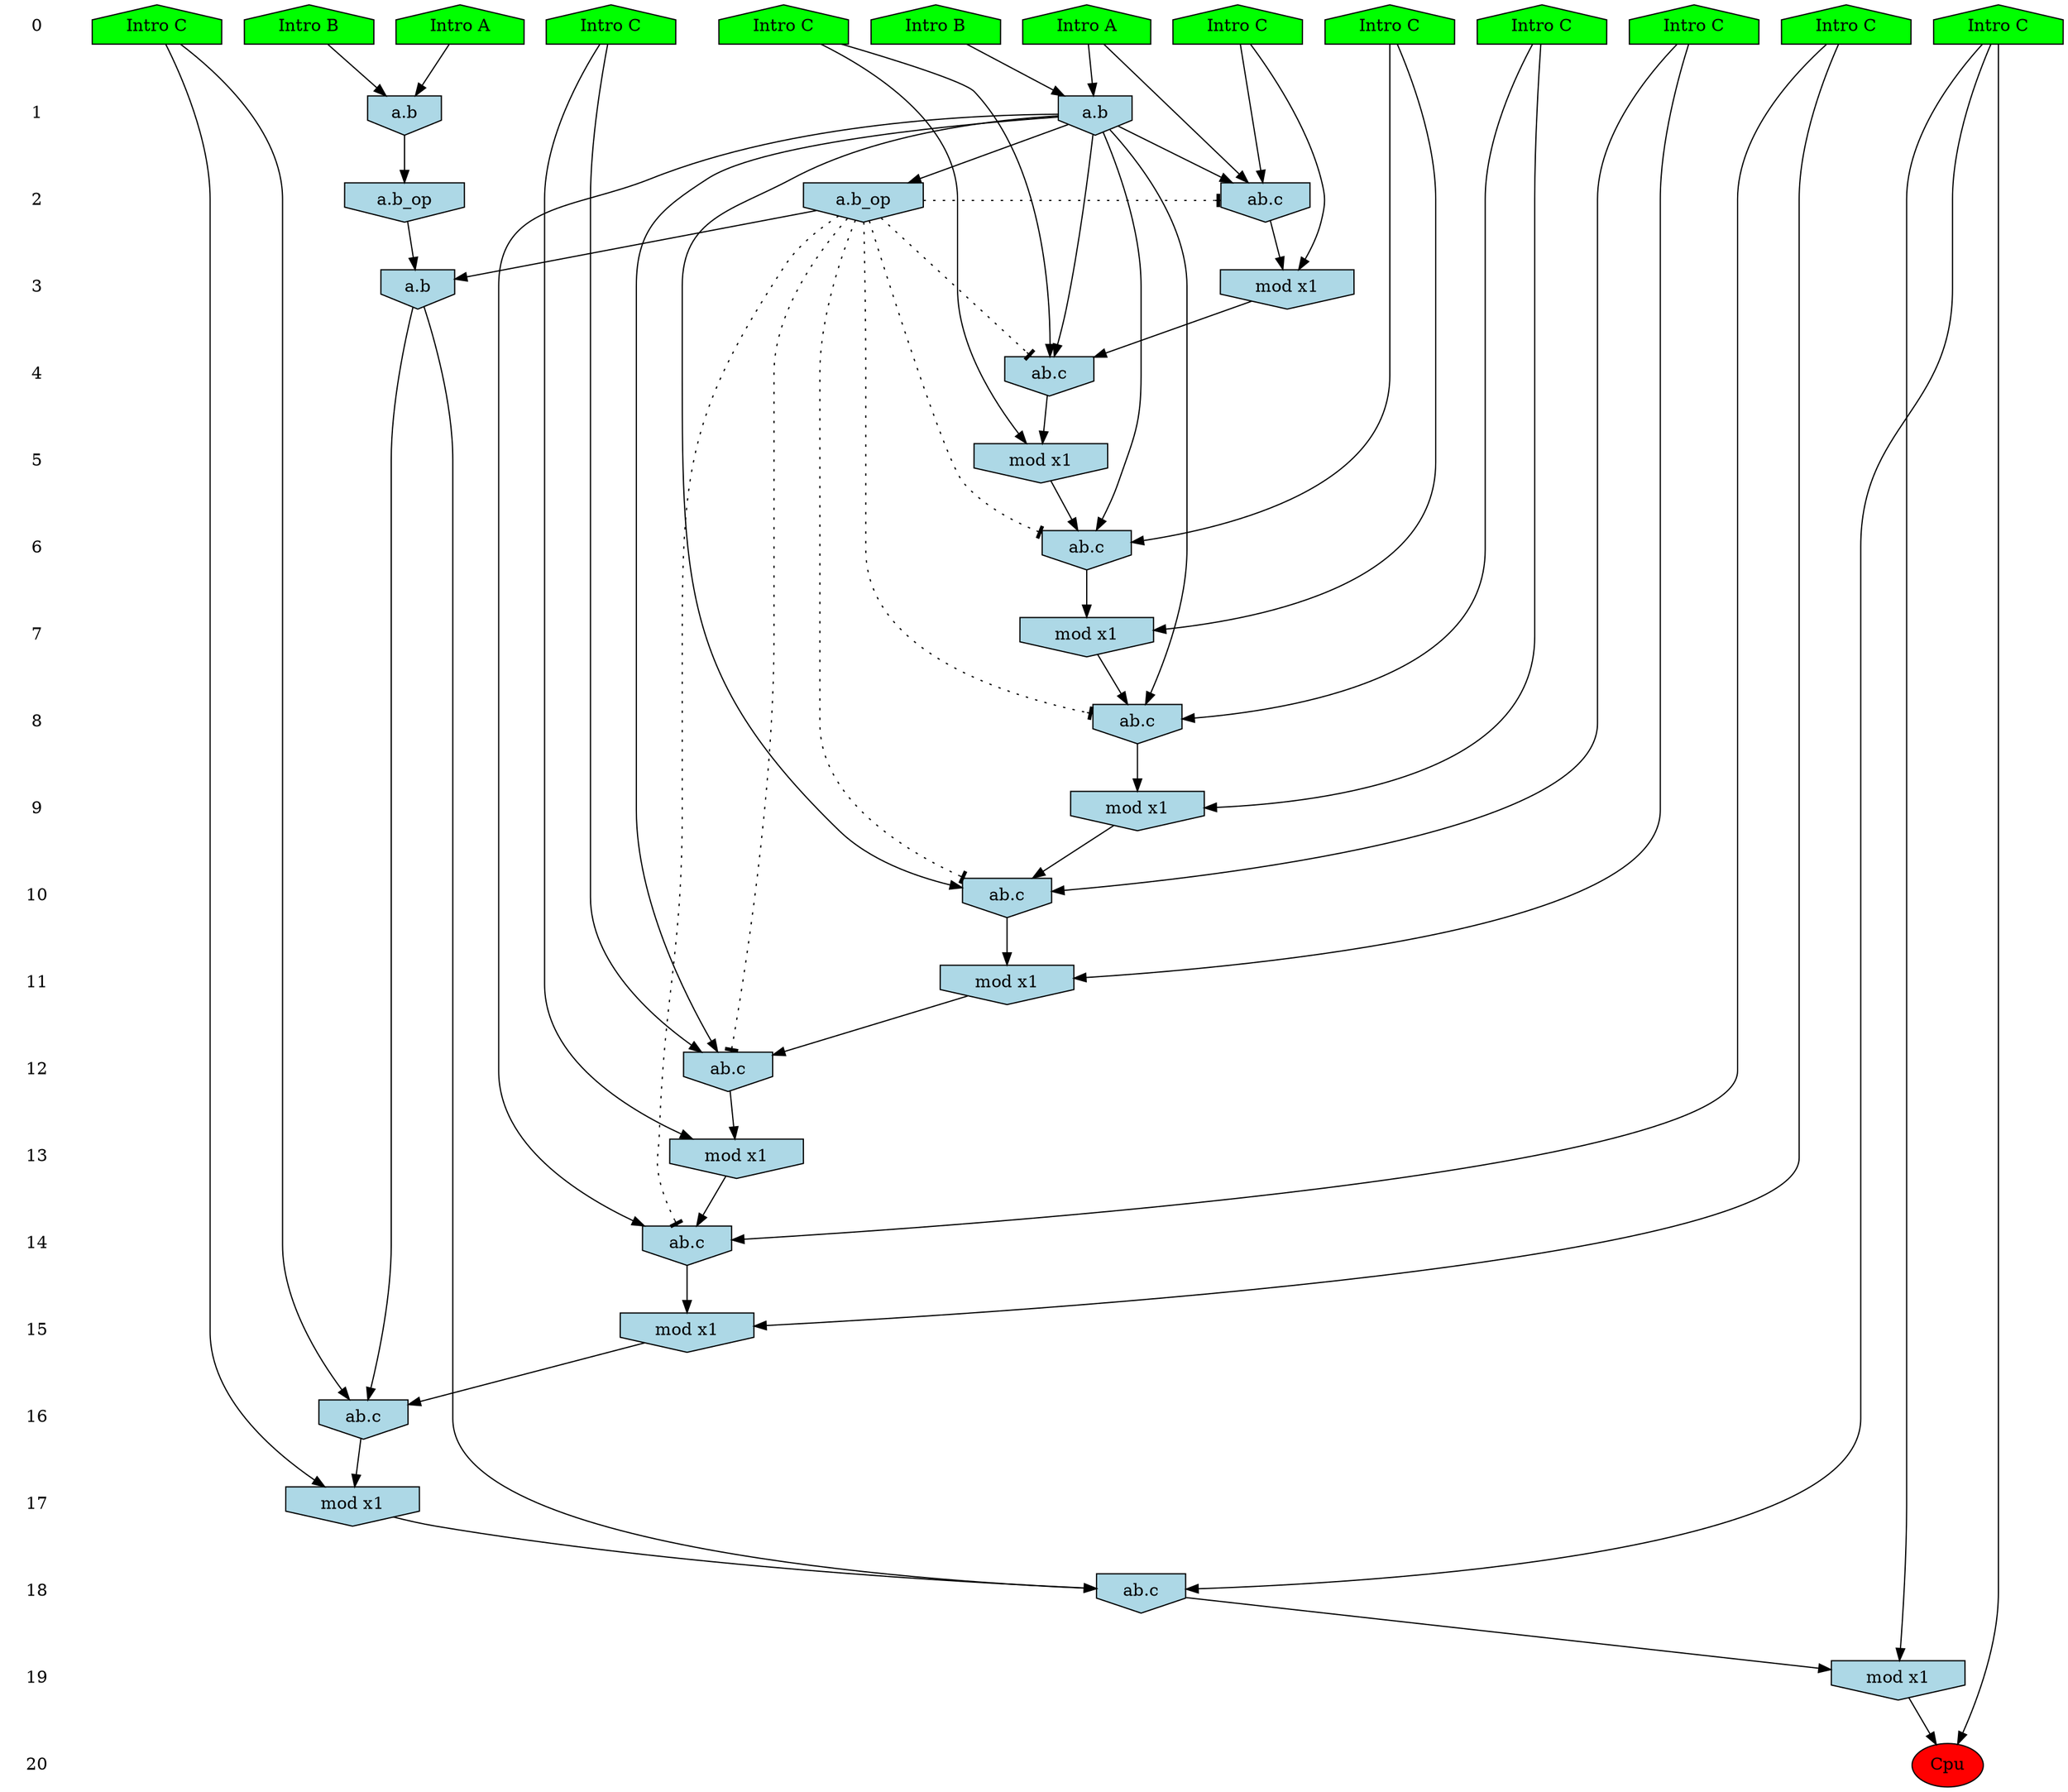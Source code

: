 /* Compression of 1 causal flows obtained in average at 2.077526E+01 t.u */
/* Compressed causal flows were: [3884] */
digraph G{
 ranksep=.5 ; 
{ rank = same ; "0" [shape=plaintext] ; node_1 [label ="Intro A", shape=house, style=filled, fillcolor=green] ;
node_2 [label ="Intro B", shape=house, style=filled, fillcolor=green] ;
node_3 [label ="Intro B", shape=house, style=filled, fillcolor=green] ;
node_4 [label ="Intro A", shape=house, style=filled, fillcolor=green] ;
node_5 [label ="Intro C", shape=house, style=filled, fillcolor=green] ;
node_6 [label ="Intro C", shape=house, style=filled, fillcolor=green] ;
node_7 [label ="Intro C", shape=house, style=filled, fillcolor=green] ;
node_8 [label ="Intro C", shape=house, style=filled, fillcolor=green] ;
node_9 [label ="Intro C", shape=house, style=filled, fillcolor=green] ;
node_10 [label ="Intro C", shape=house, style=filled, fillcolor=green] ;
node_11 [label ="Intro C", shape=house, style=filled, fillcolor=green] ;
node_12 [label ="Intro C", shape=house, style=filled, fillcolor=green] ;
node_13 [label ="Intro C", shape=house, style=filled, fillcolor=green] ;
}
{ rank = same ; "1" [shape=plaintext] ; node_14 [label="a.b", shape=invhouse, style=filled, fillcolor = lightblue] ;
node_19 [label="a.b", shape=invhouse, style=filled, fillcolor = lightblue] ;
}
{ rank = same ; "2" [shape=plaintext] ; node_15 [label="ab.c", shape=invhouse, style=filled, fillcolor = lightblue] ;
node_29 [label="a.b_op", shape=invhouse, style=filled, fillcolor = lightblue] ;
node_30 [label="a.b_op", shape=invhouse, style=filled, fillcolor = lightblue] ;
}
{ rank = same ; "3" [shape=plaintext] ; node_16 [label="mod x1", shape=invhouse, style=filled, fillcolor = lightblue] ;
node_32 [label="a.b", shape=invhouse, style=filled, fillcolor = lightblue] ;
}
{ rank = same ; "4" [shape=plaintext] ; node_17 [label="ab.c", shape=invhouse, style=filled, fillcolor = lightblue] ;
}
{ rank = same ; "5" [shape=plaintext] ; node_18 [label="mod x1", shape=invhouse, style=filled, fillcolor = lightblue] ;
}
{ rank = same ; "6" [shape=plaintext] ; node_20 [label="ab.c", shape=invhouse, style=filled, fillcolor = lightblue] ;
}
{ rank = same ; "7" [shape=plaintext] ; node_21 [label="mod x1", shape=invhouse, style=filled, fillcolor = lightblue] ;
}
{ rank = same ; "8" [shape=plaintext] ; node_22 [label="ab.c", shape=invhouse, style=filled, fillcolor = lightblue] ;
}
{ rank = same ; "9" [shape=plaintext] ; node_23 [label="mod x1", shape=invhouse, style=filled, fillcolor = lightblue] ;
}
{ rank = same ; "10" [shape=plaintext] ; node_24 [label="ab.c", shape=invhouse, style=filled, fillcolor = lightblue] ;
}
{ rank = same ; "11" [shape=plaintext] ; node_25 [label="mod x1", shape=invhouse, style=filled, fillcolor = lightblue] ;
}
{ rank = same ; "12" [shape=plaintext] ; node_26 [label="ab.c", shape=invhouse, style=filled, fillcolor = lightblue] ;
}
{ rank = same ; "13" [shape=plaintext] ; node_27 [label="mod x1", shape=invhouse, style=filled, fillcolor = lightblue] ;
}
{ rank = same ; "14" [shape=plaintext] ; node_28 [label="ab.c", shape=invhouse, style=filled, fillcolor = lightblue] ;
}
{ rank = same ; "15" [shape=plaintext] ; node_31 [label="mod x1", shape=invhouse, style=filled, fillcolor = lightblue] ;
}
{ rank = same ; "16" [shape=plaintext] ; node_33 [label="ab.c", shape=invhouse, style=filled, fillcolor = lightblue] ;
}
{ rank = same ; "17" [shape=plaintext] ; node_34 [label="mod x1", shape=invhouse, style=filled, fillcolor = lightblue] ;
}
{ rank = same ; "18" [shape=plaintext] ; node_35 [label="ab.c", shape=invhouse, style=filled, fillcolor = lightblue] ;
}
{ rank = same ; "19" [shape=plaintext] ; node_36 [label="mod x1", shape=invhouse, style=filled, fillcolor = lightblue] ;
}
{ rank = same ; "20" [shape=plaintext] ; node_37 [label ="Cpu", style=filled, fillcolor=red] ;
}
"0" -> "1" [style="invis"]; 
"1" -> "2" [style="invis"]; 
"2" -> "3" [style="invis"]; 
"3" -> "4" [style="invis"]; 
"4" -> "5" [style="invis"]; 
"5" -> "6" [style="invis"]; 
"6" -> "7" [style="invis"]; 
"7" -> "8" [style="invis"]; 
"8" -> "9" [style="invis"]; 
"9" -> "10" [style="invis"]; 
"10" -> "11" [style="invis"]; 
"11" -> "12" [style="invis"]; 
"12" -> "13" [style="invis"]; 
"13" -> "14" [style="invis"]; 
"14" -> "15" [style="invis"]; 
"15" -> "16" [style="invis"]; 
"16" -> "17" [style="invis"]; 
"17" -> "18" [style="invis"]; 
"18" -> "19" [style="invis"]; 
"19" -> "20" [style="invis"]; 
node_1 -> node_14
node_2 -> node_14
node_1 -> node_15
node_10 -> node_15
node_14 -> node_15
node_10 -> node_16
node_15 -> node_16
node_9 -> node_17
node_14 -> node_17
node_16 -> node_17
node_9 -> node_18
node_17 -> node_18
node_3 -> node_19
node_4 -> node_19
node_6 -> node_20
node_14 -> node_20
node_18 -> node_20
node_6 -> node_21
node_20 -> node_21
node_7 -> node_22
node_14 -> node_22
node_21 -> node_22
node_7 -> node_23
node_22 -> node_23
node_13 -> node_24
node_14 -> node_24
node_23 -> node_24
node_13 -> node_25
node_24 -> node_25
node_8 -> node_26
node_14 -> node_26
node_25 -> node_26
node_8 -> node_27
node_26 -> node_27
node_11 -> node_28
node_14 -> node_28
node_27 -> node_28
node_19 -> node_29
node_14 -> node_30
node_11 -> node_31
node_28 -> node_31
node_29 -> node_32
node_30 -> node_32
node_12 -> node_33
node_31 -> node_33
node_32 -> node_33
node_12 -> node_34
node_33 -> node_34
node_5 -> node_35
node_32 -> node_35
node_34 -> node_35
node_5 -> node_36
node_35 -> node_36
node_5 -> node_37
node_36 -> node_37
node_30 -> node_24 [style=dotted, arrowhead = tee] 
node_30 -> node_26 [style=dotted, arrowhead = tee] 
node_30 -> node_28 [style=dotted, arrowhead = tee] 
node_30 -> node_22 [style=dotted, arrowhead = tee] 
node_30 -> node_20 [style=dotted, arrowhead = tee] 
node_30 -> node_17 [style=dotted, arrowhead = tee] 
node_30 -> node_15 [style=dotted, arrowhead = tee] 
}
/*
 Dot generation time: 0.000172
*/